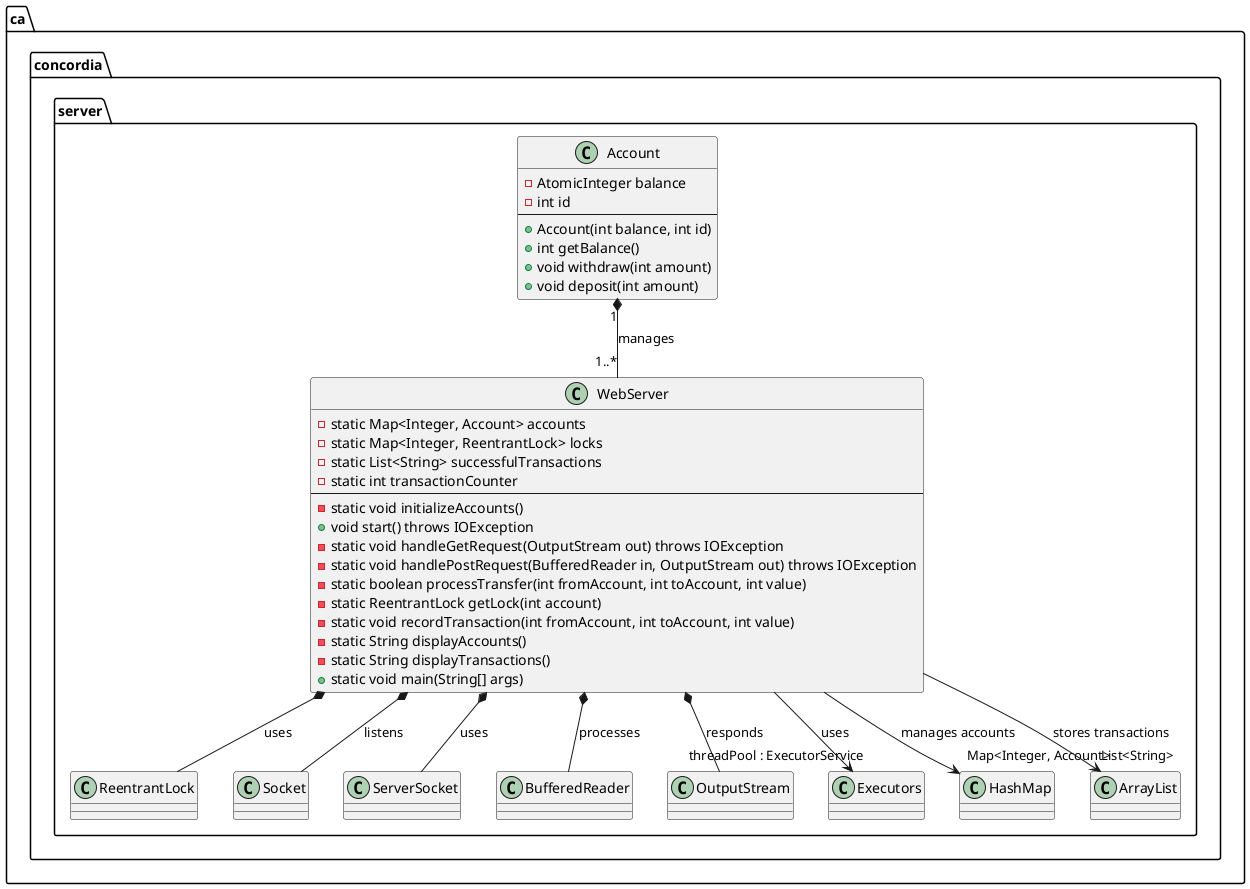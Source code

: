 @startuml

package ca.concordia.server {

    class Account {
        - AtomicInteger balance
        - int id
        --
        + Account(int balance, int id)
        + int getBalance()
        + void withdraw(int amount)
        + void deposit(int amount)
    }

    class WebServer {
        - static Map<Integer, Account> accounts
        - static Map<Integer, ReentrantLock> locks
        - static List<String> successfulTransactions
        - static int transactionCounter
        --
        - static void initializeAccounts()
        + void start() throws IOException
        - static void handleGetRequest(OutputStream out) throws IOException
        - static void handlePostRequest(BufferedReader in, OutputStream out) throws IOException
        - static boolean processTransfer(int fromAccount, int toAccount, int value)
        - static ReentrantLock getLock(int account)
        - static void recordTransaction(int fromAccount, int toAccount, int value)
        - static String displayAccounts()
        - static String displayTransactions()
        + static void main(String[] args)
    }

    Account "1" *-- "1..*" WebServer : manages
    WebServer *-- ReentrantLock : uses
    WebServer *-- Socket : listens
    WebServer *-- ServerSocket : uses
    WebServer *-- BufferedReader : processes
    WebServer *-- OutputStream : responds

    WebServer --> "threadPool : ExecutorService" Executors : uses
    WebServer --> "Map<Integer, Account>" HashMap : manages accounts
    WebServer --> "List<String>" ArrayList : stores transactions
}

@enduml